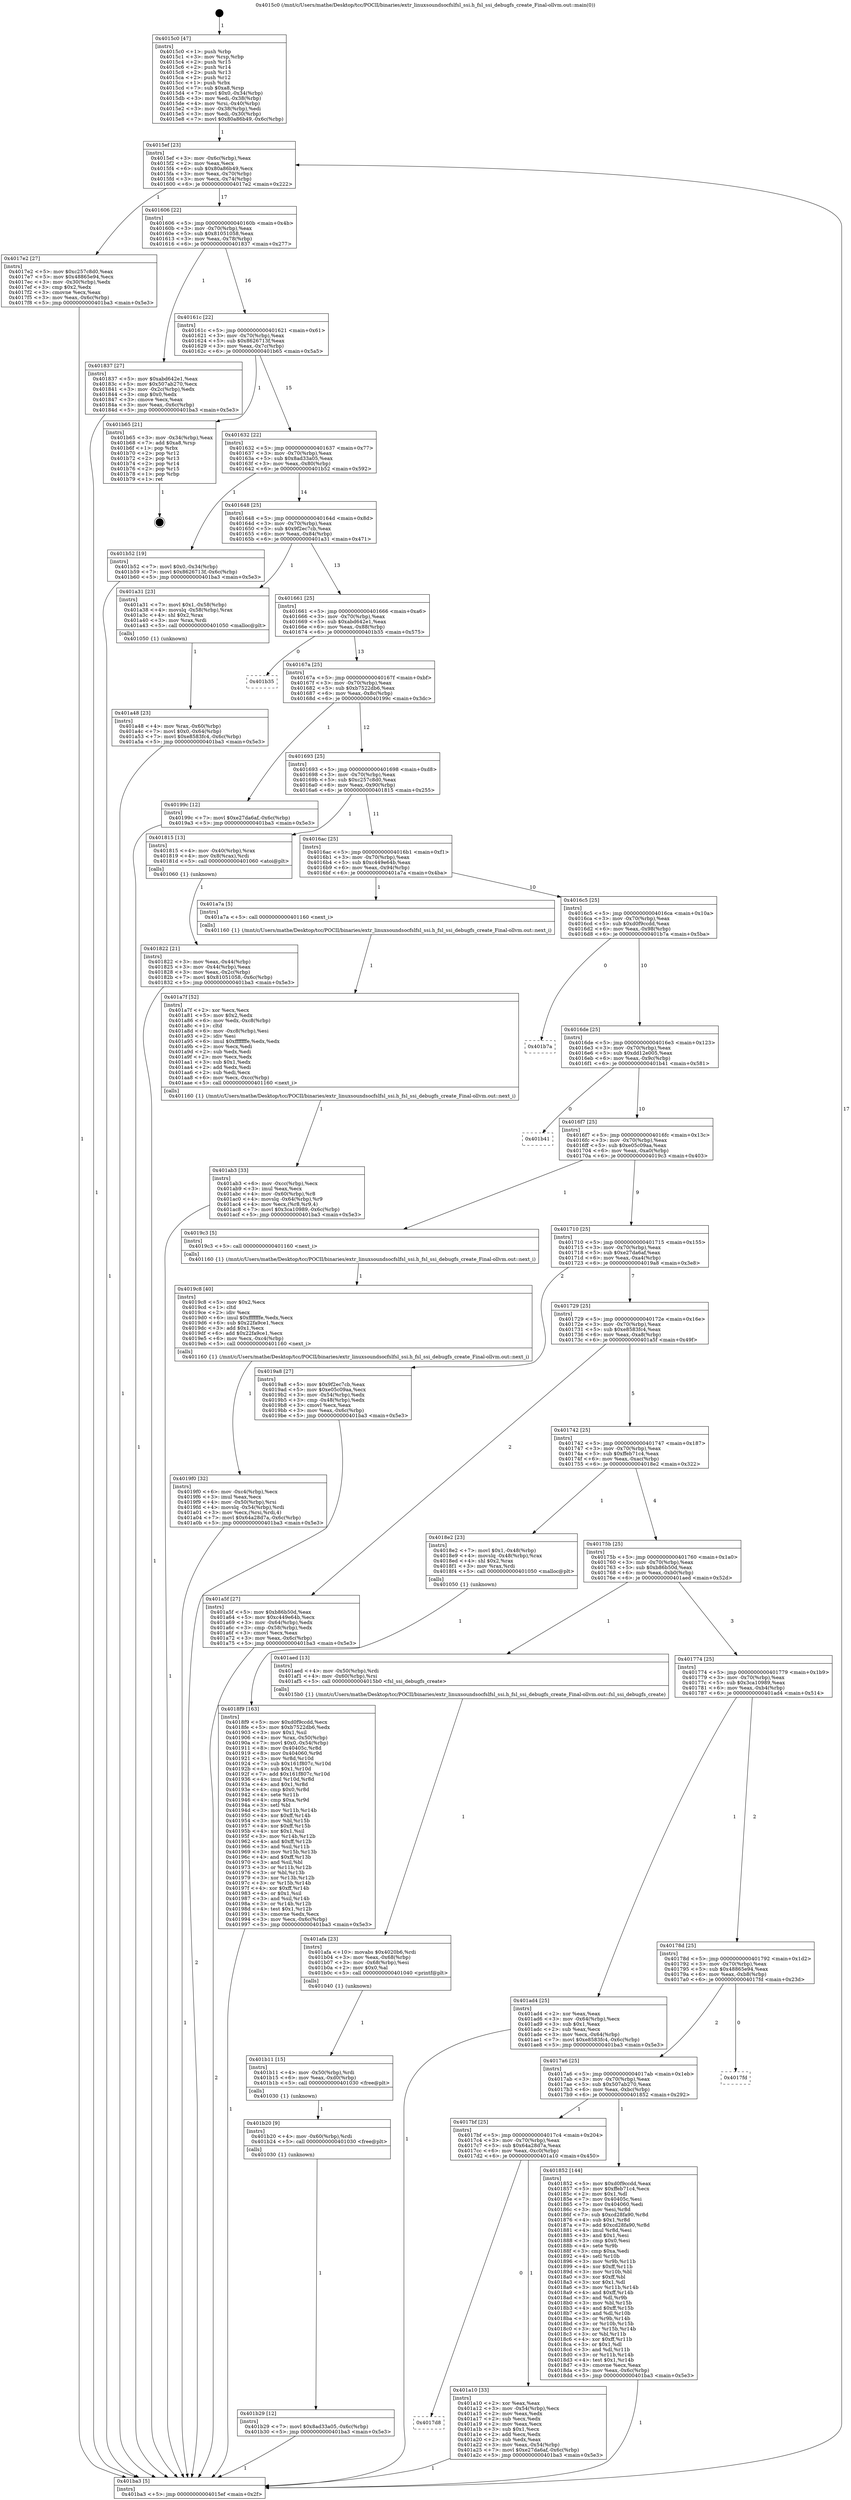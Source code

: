 digraph "0x4015c0" {
  label = "0x4015c0 (/mnt/c/Users/mathe/Desktop/tcc/POCII/binaries/extr_linuxsoundsocfslfsl_ssi.h_fsl_ssi_debugfs_create_Final-ollvm.out::main(0))"
  labelloc = "t"
  node[shape=record]

  Entry [label="",width=0.3,height=0.3,shape=circle,fillcolor=black,style=filled]
  "0x4015ef" [label="{
     0x4015ef [23]\l
     | [instrs]\l
     &nbsp;&nbsp;0x4015ef \<+3\>: mov -0x6c(%rbp),%eax\l
     &nbsp;&nbsp;0x4015f2 \<+2\>: mov %eax,%ecx\l
     &nbsp;&nbsp;0x4015f4 \<+6\>: sub $0x80a86b49,%ecx\l
     &nbsp;&nbsp;0x4015fa \<+3\>: mov %eax,-0x70(%rbp)\l
     &nbsp;&nbsp;0x4015fd \<+3\>: mov %ecx,-0x74(%rbp)\l
     &nbsp;&nbsp;0x401600 \<+6\>: je 00000000004017e2 \<main+0x222\>\l
  }"]
  "0x4017e2" [label="{
     0x4017e2 [27]\l
     | [instrs]\l
     &nbsp;&nbsp;0x4017e2 \<+5\>: mov $0xc257c8d0,%eax\l
     &nbsp;&nbsp;0x4017e7 \<+5\>: mov $0x48865e94,%ecx\l
     &nbsp;&nbsp;0x4017ec \<+3\>: mov -0x30(%rbp),%edx\l
     &nbsp;&nbsp;0x4017ef \<+3\>: cmp $0x2,%edx\l
     &nbsp;&nbsp;0x4017f2 \<+3\>: cmovne %ecx,%eax\l
     &nbsp;&nbsp;0x4017f5 \<+3\>: mov %eax,-0x6c(%rbp)\l
     &nbsp;&nbsp;0x4017f8 \<+5\>: jmp 0000000000401ba3 \<main+0x5e3\>\l
  }"]
  "0x401606" [label="{
     0x401606 [22]\l
     | [instrs]\l
     &nbsp;&nbsp;0x401606 \<+5\>: jmp 000000000040160b \<main+0x4b\>\l
     &nbsp;&nbsp;0x40160b \<+3\>: mov -0x70(%rbp),%eax\l
     &nbsp;&nbsp;0x40160e \<+5\>: sub $0x81051058,%eax\l
     &nbsp;&nbsp;0x401613 \<+3\>: mov %eax,-0x78(%rbp)\l
     &nbsp;&nbsp;0x401616 \<+6\>: je 0000000000401837 \<main+0x277\>\l
  }"]
  "0x401ba3" [label="{
     0x401ba3 [5]\l
     | [instrs]\l
     &nbsp;&nbsp;0x401ba3 \<+5\>: jmp 00000000004015ef \<main+0x2f\>\l
  }"]
  "0x4015c0" [label="{
     0x4015c0 [47]\l
     | [instrs]\l
     &nbsp;&nbsp;0x4015c0 \<+1\>: push %rbp\l
     &nbsp;&nbsp;0x4015c1 \<+3\>: mov %rsp,%rbp\l
     &nbsp;&nbsp;0x4015c4 \<+2\>: push %r15\l
     &nbsp;&nbsp;0x4015c6 \<+2\>: push %r14\l
     &nbsp;&nbsp;0x4015c8 \<+2\>: push %r13\l
     &nbsp;&nbsp;0x4015ca \<+2\>: push %r12\l
     &nbsp;&nbsp;0x4015cc \<+1\>: push %rbx\l
     &nbsp;&nbsp;0x4015cd \<+7\>: sub $0xa8,%rsp\l
     &nbsp;&nbsp;0x4015d4 \<+7\>: movl $0x0,-0x34(%rbp)\l
     &nbsp;&nbsp;0x4015db \<+3\>: mov %edi,-0x38(%rbp)\l
     &nbsp;&nbsp;0x4015de \<+4\>: mov %rsi,-0x40(%rbp)\l
     &nbsp;&nbsp;0x4015e2 \<+3\>: mov -0x38(%rbp),%edi\l
     &nbsp;&nbsp;0x4015e5 \<+3\>: mov %edi,-0x30(%rbp)\l
     &nbsp;&nbsp;0x4015e8 \<+7\>: movl $0x80a86b49,-0x6c(%rbp)\l
  }"]
  Exit [label="",width=0.3,height=0.3,shape=circle,fillcolor=black,style=filled,peripheries=2]
  "0x401837" [label="{
     0x401837 [27]\l
     | [instrs]\l
     &nbsp;&nbsp;0x401837 \<+5\>: mov $0xabd642e1,%eax\l
     &nbsp;&nbsp;0x40183c \<+5\>: mov $0x507ab270,%ecx\l
     &nbsp;&nbsp;0x401841 \<+3\>: mov -0x2c(%rbp),%edx\l
     &nbsp;&nbsp;0x401844 \<+3\>: cmp $0x0,%edx\l
     &nbsp;&nbsp;0x401847 \<+3\>: cmove %ecx,%eax\l
     &nbsp;&nbsp;0x40184a \<+3\>: mov %eax,-0x6c(%rbp)\l
     &nbsp;&nbsp;0x40184d \<+5\>: jmp 0000000000401ba3 \<main+0x5e3\>\l
  }"]
  "0x40161c" [label="{
     0x40161c [22]\l
     | [instrs]\l
     &nbsp;&nbsp;0x40161c \<+5\>: jmp 0000000000401621 \<main+0x61\>\l
     &nbsp;&nbsp;0x401621 \<+3\>: mov -0x70(%rbp),%eax\l
     &nbsp;&nbsp;0x401624 \<+5\>: sub $0x8626713f,%eax\l
     &nbsp;&nbsp;0x401629 \<+3\>: mov %eax,-0x7c(%rbp)\l
     &nbsp;&nbsp;0x40162c \<+6\>: je 0000000000401b65 \<main+0x5a5\>\l
  }"]
  "0x401b29" [label="{
     0x401b29 [12]\l
     | [instrs]\l
     &nbsp;&nbsp;0x401b29 \<+7\>: movl $0x8ad33a05,-0x6c(%rbp)\l
     &nbsp;&nbsp;0x401b30 \<+5\>: jmp 0000000000401ba3 \<main+0x5e3\>\l
  }"]
  "0x401b65" [label="{
     0x401b65 [21]\l
     | [instrs]\l
     &nbsp;&nbsp;0x401b65 \<+3\>: mov -0x34(%rbp),%eax\l
     &nbsp;&nbsp;0x401b68 \<+7\>: add $0xa8,%rsp\l
     &nbsp;&nbsp;0x401b6f \<+1\>: pop %rbx\l
     &nbsp;&nbsp;0x401b70 \<+2\>: pop %r12\l
     &nbsp;&nbsp;0x401b72 \<+2\>: pop %r13\l
     &nbsp;&nbsp;0x401b74 \<+2\>: pop %r14\l
     &nbsp;&nbsp;0x401b76 \<+2\>: pop %r15\l
     &nbsp;&nbsp;0x401b78 \<+1\>: pop %rbp\l
     &nbsp;&nbsp;0x401b79 \<+1\>: ret\l
  }"]
  "0x401632" [label="{
     0x401632 [22]\l
     | [instrs]\l
     &nbsp;&nbsp;0x401632 \<+5\>: jmp 0000000000401637 \<main+0x77\>\l
     &nbsp;&nbsp;0x401637 \<+3\>: mov -0x70(%rbp),%eax\l
     &nbsp;&nbsp;0x40163a \<+5\>: sub $0x8ad33a05,%eax\l
     &nbsp;&nbsp;0x40163f \<+3\>: mov %eax,-0x80(%rbp)\l
     &nbsp;&nbsp;0x401642 \<+6\>: je 0000000000401b52 \<main+0x592\>\l
  }"]
  "0x401b20" [label="{
     0x401b20 [9]\l
     | [instrs]\l
     &nbsp;&nbsp;0x401b20 \<+4\>: mov -0x60(%rbp),%rdi\l
     &nbsp;&nbsp;0x401b24 \<+5\>: call 0000000000401030 \<free@plt\>\l
     | [calls]\l
     &nbsp;&nbsp;0x401030 \{1\} (unknown)\l
  }"]
  "0x401b52" [label="{
     0x401b52 [19]\l
     | [instrs]\l
     &nbsp;&nbsp;0x401b52 \<+7\>: movl $0x0,-0x34(%rbp)\l
     &nbsp;&nbsp;0x401b59 \<+7\>: movl $0x8626713f,-0x6c(%rbp)\l
     &nbsp;&nbsp;0x401b60 \<+5\>: jmp 0000000000401ba3 \<main+0x5e3\>\l
  }"]
  "0x401648" [label="{
     0x401648 [25]\l
     | [instrs]\l
     &nbsp;&nbsp;0x401648 \<+5\>: jmp 000000000040164d \<main+0x8d\>\l
     &nbsp;&nbsp;0x40164d \<+3\>: mov -0x70(%rbp),%eax\l
     &nbsp;&nbsp;0x401650 \<+5\>: sub $0x9f2ec7cb,%eax\l
     &nbsp;&nbsp;0x401655 \<+6\>: mov %eax,-0x84(%rbp)\l
     &nbsp;&nbsp;0x40165b \<+6\>: je 0000000000401a31 \<main+0x471\>\l
  }"]
  "0x401b11" [label="{
     0x401b11 [15]\l
     | [instrs]\l
     &nbsp;&nbsp;0x401b11 \<+4\>: mov -0x50(%rbp),%rdi\l
     &nbsp;&nbsp;0x401b15 \<+6\>: mov %eax,-0xd0(%rbp)\l
     &nbsp;&nbsp;0x401b1b \<+5\>: call 0000000000401030 \<free@plt\>\l
     | [calls]\l
     &nbsp;&nbsp;0x401030 \{1\} (unknown)\l
  }"]
  "0x401a31" [label="{
     0x401a31 [23]\l
     | [instrs]\l
     &nbsp;&nbsp;0x401a31 \<+7\>: movl $0x1,-0x58(%rbp)\l
     &nbsp;&nbsp;0x401a38 \<+4\>: movslq -0x58(%rbp),%rax\l
     &nbsp;&nbsp;0x401a3c \<+4\>: shl $0x2,%rax\l
     &nbsp;&nbsp;0x401a40 \<+3\>: mov %rax,%rdi\l
     &nbsp;&nbsp;0x401a43 \<+5\>: call 0000000000401050 \<malloc@plt\>\l
     | [calls]\l
     &nbsp;&nbsp;0x401050 \{1\} (unknown)\l
  }"]
  "0x401661" [label="{
     0x401661 [25]\l
     | [instrs]\l
     &nbsp;&nbsp;0x401661 \<+5\>: jmp 0000000000401666 \<main+0xa6\>\l
     &nbsp;&nbsp;0x401666 \<+3\>: mov -0x70(%rbp),%eax\l
     &nbsp;&nbsp;0x401669 \<+5\>: sub $0xabd642e1,%eax\l
     &nbsp;&nbsp;0x40166e \<+6\>: mov %eax,-0x88(%rbp)\l
     &nbsp;&nbsp;0x401674 \<+6\>: je 0000000000401b35 \<main+0x575\>\l
  }"]
  "0x401afa" [label="{
     0x401afa [23]\l
     | [instrs]\l
     &nbsp;&nbsp;0x401afa \<+10\>: movabs $0x4020b6,%rdi\l
     &nbsp;&nbsp;0x401b04 \<+3\>: mov %eax,-0x68(%rbp)\l
     &nbsp;&nbsp;0x401b07 \<+3\>: mov -0x68(%rbp),%esi\l
     &nbsp;&nbsp;0x401b0a \<+2\>: mov $0x0,%al\l
     &nbsp;&nbsp;0x401b0c \<+5\>: call 0000000000401040 \<printf@plt\>\l
     | [calls]\l
     &nbsp;&nbsp;0x401040 \{1\} (unknown)\l
  }"]
  "0x401b35" [label="{
     0x401b35\l
  }", style=dashed]
  "0x40167a" [label="{
     0x40167a [25]\l
     | [instrs]\l
     &nbsp;&nbsp;0x40167a \<+5\>: jmp 000000000040167f \<main+0xbf\>\l
     &nbsp;&nbsp;0x40167f \<+3\>: mov -0x70(%rbp),%eax\l
     &nbsp;&nbsp;0x401682 \<+5\>: sub $0xb7522db6,%eax\l
     &nbsp;&nbsp;0x401687 \<+6\>: mov %eax,-0x8c(%rbp)\l
     &nbsp;&nbsp;0x40168d \<+6\>: je 000000000040199c \<main+0x3dc\>\l
  }"]
  "0x401ab3" [label="{
     0x401ab3 [33]\l
     | [instrs]\l
     &nbsp;&nbsp;0x401ab3 \<+6\>: mov -0xcc(%rbp),%ecx\l
     &nbsp;&nbsp;0x401ab9 \<+3\>: imul %eax,%ecx\l
     &nbsp;&nbsp;0x401abc \<+4\>: mov -0x60(%rbp),%r8\l
     &nbsp;&nbsp;0x401ac0 \<+4\>: movslq -0x64(%rbp),%r9\l
     &nbsp;&nbsp;0x401ac4 \<+4\>: mov %ecx,(%r8,%r9,4)\l
     &nbsp;&nbsp;0x401ac8 \<+7\>: movl $0x3ca10989,-0x6c(%rbp)\l
     &nbsp;&nbsp;0x401acf \<+5\>: jmp 0000000000401ba3 \<main+0x5e3\>\l
  }"]
  "0x40199c" [label="{
     0x40199c [12]\l
     | [instrs]\l
     &nbsp;&nbsp;0x40199c \<+7\>: movl $0xe27da6af,-0x6c(%rbp)\l
     &nbsp;&nbsp;0x4019a3 \<+5\>: jmp 0000000000401ba3 \<main+0x5e3\>\l
  }"]
  "0x401693" [label="{
     0x401693 [25]\l
     | [instrs]\l
     &nbsp;&nbsp;0x401693 \<+5\>: jmp 0000000000401698 \<main+0xd8\>\l
     &nbsp;&nbsp;0x401698 \<+3\>: mov -0x70(%rbp),%eax\l
     &nbsp;&nbsp;0x40169b \<+5\>: sub $0xc257c8d0,%eax\l
     &nbsp;&nbsp;0x4016a0 \<+6\>: mov %eax,-0x90(%rbp)\l
     &nbsp;&nbsp;0x4016a6 \<+6\>: je 0000000000401815 \<main+0x255\>\l
  }"]
  "0x401a7f" [label="{
     0x401a7f [52]\l
     | [instrs]\l
     &nbsp;&nbsp;0x401a7f \<+2\>: xor %ecx,%ecx\l
     &nbsp;&nbsp;0x401a81 \<+5\>: mov $0x2,%edx\l
     &nbsp;&nbsp;0x401a86 \<+6\>: mov %edx,-0xc8(%rbp)\l
     &nbsp;&nbsp;0x401a8c \<+1\>: cltd\l
     &nbsp;&nbsp;0x401a8d \<+6\>: mov -0xc8(%rbp),%esi\l
     &nbsp;&nbsp;0x401a93 \<+2\>: idiv %esi\l
     &nbsp;&nbsp;0x401a95 \<+6\>: imul $0xfffffffe,%edx,%edx\l
     &nbsp;&nbsp;0x401a9b \<+2\>: mov %ecx,%edi\l
     &nbsp;&nbsp;0x401a9d \<+2\>: sub %edx,%edi\l
     &nbsp;&nbsp;0x401a9f \<+2\>: mov %ecx,%edx\l
     &nbsp;&nbsp;0x401aa1 \<+3\>: sub $0x1,%edx\l
     &nbsp;&nbsp;0x401aa4 \<+2\>: add %edx,%edi\l
     &nbsp;&nbsp;0x401aa6 \<+2\>: sub %edi,%ecx\l
     &nbsp;&nbsp;0x401aa8 \<+6\>: mov %ecx,-0xcc(%rbp)\l
     &nbsp;&nbsp;0x401aae \<+5\>: call 0000000000401160 \<next_i\>\l
     | [calls]\l
     &nbsp;&nbsp;0x401160 \{1\} (/mnt/c/Users/mathe/Desktop/tcc/POCII/binaries/extr_linuxsoundsocfslfsl_ssi.h_fsl_ssi_debugfs_create_Final-ollvm.out::next_i)\l
  }"]
  "0x401815" [label="{
     0x401815 [13]\l
     | [instrs]\l
     &nbsp;&nbsp;0x401815 \<+4\>: mov -0x40(%rbp),%rax\l
     &nbsp;&nbsp;0x401819 \<+4\>: mov 0x8(%rax),%rdi\l
     &nbsp;&nbsp;0x40181d \<+5\>: call 0000000000401060 \<atoi@plt\>\l
     | [calls]\l
     &nbsp;&nbsp;0x401060 \{1\} (unknown)\l
  }"]
  "0x4016ac" [label="{
     0x4016ac [25]\l
     | [instrs]\l
     &nbsp;&nbsp;0x4016ac \<+5\>: jmp 00000000004016b1 \<main+0xf1\>\l
     &nbsp;&nbsp;0x4016b1 \<+3\>: mov -0x70(%rbp),%eax\l
     &nbsp;&nbsp;0x4016b4 \<+5\>: sub $0xc449e64b,%eax\l
     &nbsp;&nbsp;0x4016b9 \<+6\>: mov %eax,-0x94(%rbp)\l
     &nbsp;&nbsp;0x4016bf \<+6\>: je 0000000000401a7a \<main+0x4ba\>\l
  }"]
  "0x401822" [label="{
     0x401822 [21]\l
     | [instrs]\l
     &nbsp;&nbsp;0x401822 \<+3\>: mov %eax,-0x44(%rbp)\l
     &nbsp;&nbsp;0x401825 \<+3\>: mov -0x44(%rbp),%eax\l
     &nbsp;&nbsp;0x401828 \<+3\>: mov %eax,-0x2c(%rbp)\l
     &nbsp;&nbsp;0x40182b \<+7\>: movl $0x81051058,-0x6c(%rbp)\l
     &nbsp;&nbsp;0x401832 \<+5\>: jmp 0000000000401ba3 \<main+0x5e3\>\l
  }"]
  "0x401a48" [label="{
     0x401a48 [23]\l
     | [instrs]\l
     &nbsp;&nbsp;0x401a48 \<+4\>: mov %rax,-0x60(%rbp)\l
     &nbsp;&nbsp;0x401a4c \<+7\>: movl $0x0,-0x64(%rbp)\l
     &nbsp;&nbsp;0x401a53 \<+7\>: movl $0xe8583fc4,-0x6c(%rbp)\l
     &nbsp;&nbsp;0x401a5a \<+5\>: jmp 0000000000401ba3 \<main+0x5e3\>\l
  }"]
  "0x401a7a" [label="{
     0x401a7a [5]\l
     | [instrs]\l
     &nbsp;&nbsp;0x401a7a \<+5\>: call 0000000000401160 \<next_i\>\l
     | [calls]\l
     &nbsp;&nbsp;0x401160 \{1\} (/mnt/c/Users/mathe/Desktop/tcc/POCII/binaries/extr_linuxsoundsocfslfsl_ssi.h_fsl_ssi_debugfs_create_Final-ollvm.out::next_i)\l
  }"]
  "0x4016c5" [label="{
     0x4016c5 [25]\l
     | [instrs]\l
     &nbsp;&nbsp;0x4016c5 \<+5\>: jmp 00000000004016ca \<main+0x10a\>\l
     &nbsp;&nbsp;0x4016ca \<+3\>: mov -0x70(%rbp),%eax\l
     &nbsp;&nbsp;0x4016cd \<+5\>: sub $0xd0f9ccdd,%eax\l
     &nbsp;&nbsp;0x4016d2 \<+6\>: mov %eax,-0x98(%rbp)\l
     &nbsp;&nbsp;0x4016d8 \<+6\>: je 0000000000401b7a \<main+0x5ba\>\l
  }"]
  "0x4017d8" [label="{
     0x4017d8\l
  }", style=dashed]
  "0x401b7a" [label="{
     0x401b7a\l
  }", style=dashed]
  "0x4016de" [label="{
     0x4016de [25]\l
     | [instrs]\l
     &nbsp;&nbsp;0x4016de \<+5\>: jmp 00000000004016e3 \<main+0x123\>\l
     &nbsp;&nbsp;0x4016e3 \<+3\>: mov -0x70(%rbp),%eax\l
     &nbsp;&nbsp;0x4016e6 \<+5\>: sub $0xdd12e005,%eax\l
     &nbsp;&nbsp;0x4016eb \<+6\>: mov %eax,-0x9c(%rbp)\l
     &nbsp;&nbsp;0x4016f1 \<+6\>: je 0000000000401b41 \<main+0x581\>\l
  }"]
  "0x401a10" [label="{
     0x401a10 [33]\l
     | [instrs]\l
     &nbsp;&nbsp;0x401a10 \<+2\>: xor %eax,%eax\l
     &nbsp;&nbsp;0x401a12 \<+3\>: mov -0x54(%rbp),%ecx\l
     &nbsp;&nbsp;0x401a15 \<+2\>: mov %eax,%edx\l
     &nbsp;&nbsp;0x401a17 \<+2\>: sub %ecx,%edx\l
     &nbsp;&nbsp;0x401a19 \<+2\>: mov %eax,%ecx\l
     &nbsp;&nbsp;0x401a1b \<+3\>: sub $0x1,%ecx\l
     &nbsp;&nbsp;0x401a1e \<+2\>: add %ecx,%edx\l
     &nbsp;&nbsp;0x401a20 \<+2\>: sub %edx,%eax\l
     &nbsp;&nbsp;0x401a22 \<+3\>: mov %eax,-0x54(%rbp)\l
     &nbsp;&nbsp;0x401a25 \<+7\>: movl $0xe27da6af,-0x6c(%rbp)\l
     &nbsp;&nbsp;0x401a2c \<+5\>: jmp 0000000000401ba3 \<main+0x5e3\>\l
  }"]
  "0x401b41" [label="{
     0x401b41\l
  }", style=dashed]
  "0x4016f7" [label="{
     0x4016f7 [25]\l
     | [instrs]\l
     &nbsp;&nbsp;0x4016f7 \<+5\>: jmp 00000000004016fc \<main+0x13c\>\l
     &nbsp;&nbsp;0x4016fc \<+3\>: mov -0x70(%rbp),%eax\l
     &nbsp;&nbsp;0x4016ff \<+5\>: sub $0xe05c09aa,%eax\l
     &nbsp;&nbsp;0x401704 \<+6\>: mov %eax,-0xa0(%rbp)\l
     &nbsp;&nbsp;0x40170a \<+6\>: je 00000000004019c3 \<main+0x403\>\l
  }"]
  "0x4019f0" [label="{
     0x4019f0 [32]\l
     | [instrs]\l
     &nbsp;&nbsp;0x4019f0 \<+6\>: mov -0xc4(%rbp),%ecx\l
     &nbsp;&nbsp;0x4019f6 \<+3\>: imul %eax,%ecx\l
     &nbsp;&nbsp;0x4019f9 \<+4\>: mov -0x50(%rbp),%rsi\l
     &nbsp;&nbsp;0x4019fd \<+4\>: movslq -0x54(%rbp),%rdi\l
     &nbsp;&nbsp;0x401a01 \<+3\>: mov %ecx,(%rsi,%rdi,4)\l
     &nbsp;&nbsp;0x401a04 \<+7\>: movl $0x64a28d7a,-0x6c(%rbp)\l
     &nbsp;&nbsp;0x401a0b \<+5\>: jmp 0000000000401ba3 \<main+0x5e3\>\l
  }"]
  "0x4019c3" [label="{
     0x4019c3 [5]\l
     | [instrs]\l
     &nbsp;&nbsp;0x4019c3 \<+5\>: call 0000000000401160 \<next_i\>\l
     | [calls]\l
     &nbsp;&nbsp;0x401160 \{1\} (/mnt/c/Users/mathe/Desktop/tcc/POCII/binaries/extr_linuxsoundsocfslfsl_ssi.h_fsl_ssi_debugfs_create_Final-ollvm.out::next_i)\l
  }"]
  "0x401710" [label="{
     0x401710 [25]\l
     | [instrs]\l
     &nbsp;&nbsp;0x401710 \<+5\>: jmp 0000000000401715 \<main+0x155\>\l
     &nbsp;&nbsp;0x401715 \<+3\>: mov -0x70(%rbp),%eax\l
     &nbsp;&nbsp;0x401718 \<+5\>: sub $0xe27da6af,%eax\l
     &nbsp;&nbsp;0x40171d \<+6\>: mov %eax,-0xa4(%rbp)\l
     &nbsp;&nbsp;0x401723 \<+6\>: je 00000000004019a8 \<main+0x3e8\>\l
  }"]
  "0x4019c8" [label="{
     0x4019c8 [40]\l
     | [instrs]\l
     &nbsp;&nbsp;0x4019c8 \<+5\>: mov $0x2,%ecx\l
     &nbsp;&nbsp;0x4019cd \<+1\>: cltd\l
     &nbsp;&nbsp;0x4019ce \<+2\>: idiv %ecx\l
     &nbsp;&nbsp;0x4019d0 \<+6\>: imul $0xfffffffe,%edx,%ecx\l
     &nbsp;&nbsp;0x4019d6 \<+6\>: sub $0x22fa9ce1,%ecx\l
     &nbsp;&nbsp;0x4019dc \<+3\>: add $0x1,%ecx\l
     &nbsp;&nbsp;0x4019df \<+6\>: add $0x22fa9ce1,%ecx\l
     &nbsp;&nbsp;0x4019e5 \<+6\>: mov %ecx,-0xc4(%rbp)\l
     &nbsp;&nbsp;0x4019eb \<+5\>: call 0000000000401160 \<next_i\>\l
     | [calls]\l
     &nbsp;&nbsp;0x401160 \{1\} (/mnt/c/Users/mathe/Desktop/tcc/POCII/binaries/extr_linuxsoundsocfslfsl_ssi.h_fsl_ssi_debugfs_create_Final-ollvm.out::next_i)\l
  }"]
  "0x4019a8" [label="{
     0x4019a8 [27]\l
     | [instrs]\l
     &nbsp;&nbsp;0x4019a8 \<+5\>: mov $0x9f2ec7cb,%eax\l
     &nbsp;&nbsp;0x4019ad \<+5\>: mov $0xe05c09aa,%ecx\l
     &nbsp;&nbsp;0x4019b2 \<+3\>: mov -0x54(%rbp),%edx\l
     &nbsp;&nbsp;0x4019b5 \<+3\>: cmp -0x48(%rbp),%edx\l
     &nbsp;&nbsp;0x4019b8 \<+3\>: cmovl %ecx,%eax\l
     &nbsp;&nbsp;0x4019bb \<+3\>: mov %eax,-0x6c(%rbp)\l
     &nbsp;&nbsp;0x4019be \<+5\>: jmp 0000000000401ba3 \<main+0x5e3\>\l
  }"]
  "0x401729" [label="{
     0x401729 [25]\l
     | [instrs]\l
     &nbsp;&nbsp;0x401729 \<+5\>: jmp 000000000040172e \<main+0x16e\>\l
     &nbsp;&nbsp;0x40172e \<+3\>: mov -0x70(%rbp),%eax\l
     &nbsp;&nbsp;0x401731 \<+5\>: sub $0xe8583fc4,%eax\l
     &nbsp;&nbsp;0x401736 \<+6\>: mov %eax,-0xa8(%rbp)\l
     &nbsp;&nbsp;0x40173c \<+6\>: je 0000000000401a5f \<main+0x49f\>\l
  }"]
  "0x4018f9" [label="{
     0x4018f9 [163]\l
     | [instrs]\l
     &nbsp;&nbsp;0x4018f9 \<+5\>: mov $0xd0f9ccdd,%ecx\l
     &nbsp;&nbsp;0x4018fe \<+5\>: mov $0xb7522db6,%edx\l
     &nbsp;&nbsp;0x401903 \<+3\>: mov $0x1,%sil\l
     &nbsp;&nbsp;0x401906 \<+4\>: mov %rax,-0x50(%rbp)\l
     &nbsp;&nbsp;0x40190a \<+7\>: movl $0x0,-0x54(%rbp)\l
     &nbsp;&nbsp;0x401911 \<+8\>: mov 0x40405c,%r8d\l
     &nbsp;&nbsp;0x401919 \<+8\>: mov 0x404060,%r9d\l
     &nbsp;&nbsp;0x401921 \<+3\>: mov %r8d,%r10d\l
     &nbsp;&nbsp;0x401924 \<+7\>: sub $0x161f807c,%r10d\l
     &nbsp;&nbsp;0x40192b \<+4\>: sub $0x1,%r10d\l
     &nbsp;&nbsp;0x40192f \<+7\>: add $0x161f807c,%r10d\l
     &nbsp;&nbsp;0x401936 \<+4\>: imul %r10d,%r8d\l
     &nbsp;&nbsp;0x40193a \<+4\>: and $0x1,%r8d\l
     &nbsp;&nbsp;0x40193e \<+4\>: cmp $0x0,%r8d\l
     &nbsp;&nbsp;0x401942 \<+4\>: sete %r11b\l
     &nbsp;&nbsp;0x401946 \<+4\>: cmp $0xa,%r9d\l
     &nbsp;&nbsp;0x40194a \<+3\>: setl %bl\l
     &nbsp;&nbsp;0x40194d \<+3\>: mov %r11b,%r14b\l
     &nbsp;&nbsp;0x401950 \<+4\>: xor $0xff,%r14b\l
     &nbsp;&nbsp;0x401954 \<+3\>: mov %bl,%r15b\l
     &nbsp;&nbsp;0x401957 \<+4\>: xor $0xff,%r15b\l
     &nbsp;&nbsp;0x40195b \<+4\>: xor $0x1,%sil\l
     &nbsp;&nbsp;0x40195f \<+3\>: mov %r14b,%r12b\l
     &nbsp;&nbsp;0x401962 \<+4\>: and $0xff,%r12b\l
     &nbsp;&nbsp;0x401966 \<+3\>: and %sil,%r11b\l
     &nbsp;&nbsp;0x401969 \<+3\>: mov %r15b,%r13b\l
     &nbsp;&nbsp;0x40196c \<+4\>: and $0xff,%r13b\l
     &nbsp;&nbsp;0x401970 \<+3\>: and %sil,%bl\l
     &nbsp;&nbsp;0x401973 \<+3\>: or %r11b,%r12b\l
     &nbsp;&nbsp;0x401976 \<+3\>: or %bl,%r13b\l
     &nbsp;&nbsp;0x401979 \<+3\>: xor %r13b,%r12b\l
     &nbsp;&nbsp;0x40197c \<+3\>: or %r15b,%r14b\l
     &nbsp;&nbsp;0x40197f \<+4\>: xor $0xff,%r14b\l
     &nbsp;&nbsp;0x401983 \<+4\>: or $0x1,%sil\l
     &nbsp;&nbsp;0x401987 \<+3\>: and %sil,%r14b\l
     &nbsp;&nbsp;0x40198a \<+3\>: or %r14b,%r12b\l
     &nbsp;&nbsp;0x40198d \<+4\>: test $0x1,%r12b\l
     &nbsp;&nbsp;0x401991 \<+3\>: cmovne %edx,%ecx\l
     &nbsp;&nbsp;0x401994 \<+3\>: mov %ecx,-0x6c(%rbp)\l
     &nbsp;&nbsp;0x401997 \<+5\>: jmp 0000000000401ba3 \<main+0x5e3\>\l
  }"]
  "0x401a5f" [label="{
     0x401a5f [27]\l
     | [instrs]\l
     &nbsp;&nbsp;0x401a5f \<+5\>: mov $0xb86b50d,%eax\l
     &nbsp;&nbsp;0x401a64 \<+5\>: mov $0xc449e64b,%ecx\l
     &nbsp;&nbsp;0x401a69 \<+3\>: mov -0x64(%rbp),%edx\l
     &nbsp;&nbsp;0x401a6c \<+3\>: cmp -0x58(%rbp),%edx\l
     &nbsp;&nbsp;0x401a6f \<+3\>: cmovl %ecx,%eax\l
     &nbsp;&nbsp;0x401a72 \<+3\>: mov %eax,-0x6c(%rbp)\l
     &nbsp;&nbsp;0x401a75 \<+5\>: jmp 0000000000401ba3 \<main+0x5e3\>\l
  }"]
  "0x401742" [label="{
     0x401742 [25]\l
     | [instrs]\l
     &nbsp;&nbsp;0x401742 \<+5\>: jmp 0000000000401747 \<main+0x187\>\l
     &nbsp;&nbsp;0x401747 \<+3\>: mov -0x70(%rbp),%eax\l
     &nbsp;&nbsp;0x40174a \<+5\>: sub $0xffeb71c4,%eax\l
     &nbsp;&nbsp;0x40174f \<+6\>: mov %eax,-0xac(%rbp)\l
     &nbsp;&nbsp;0x401755 \<+6\>: je 00000000004018e2 \<main+0x322\>\l
  }"]
  "0x4017bf" [label="{
     0x4017bf [25]\l
     | [instrs]\l
     &nbsp;&nbsp;0x4017bf \<+5\>: jmp 00000000004017c4 \<main+0x204\>\l
     &nbsp;&nbsp;0x4017c4 \<+3\>: mov -0x70(%rbp),%eax\l
     &nbsp;&nbsp;0x4017c7 \<+5\>: sub $0x64a28d7a,%eax\l
     &nbsp;&nbsp;0x4017cc \<+6\>: mov %eax,-0xc0(%rbp)\l
     &nbsp;&nbsp;0x4017d2 \<+6\>: je 0000000000401a10 \<main+0x450\>\l
  }"]
  "0x4018e2" [label="{
     0x4018e2 [23]\l
     | [instrs]\l
     &nbsp;&nbsp;0x4018e2 \<+7\>: movl $0x1,-0x48(%rbp)\l
     &nbsp;&nbsp;0x4018e9 \<+4\>: movslq -0x48(%rbp),%rax\l
     &nbsp;&nbsp;0x4018ed \<+4\>: shl $0x2,%rax\l
     &nbsp;&nbsp;0x4018f1 \<+3\>: mov %rax,%rdi\l
     &nbsp;&nbsp;0x4018f4 \<+5\>: call 0000000000401050 \<malloc@plt\>\l
     | [calls]\l
     &nbsp;&nbsp;0x401050 \{1\} (unknown)\l
  }"]
  "0x40175b" [label="{
     0x40175b [25]\l
     | [instrs]\l
     &nbsp;&nbsp;0x40175b \<+5\>: jmp 0000000000401760 \<main+0x1a0\>\l
     &nbsp;&nbsp;0x401760 \<+3\>: mov -0x70(%rbp),%eax\l
     &nbsp;&nbsp;0x401763 \<+5\>: sub $0xb86b50d,%eax\l
     &nbsp;&nbsp;0x401768 \<+6\>: mov %eax,-0xb0(%rbp)\l
     &nbsp;&nbsp;0x40176e \<+6\>: je 0000000000401aed \<main+0x52d\>\l
  }"]
  "0x401852" [label="{
     0x401852 [144]\l
     | [instrs]\l
     &nbsp;&nbsp;0x401852 \<+5\>: mov $0xd0f9ccdd,%eax\l
     &nbsp;&nbsp;0x401857 \<+5\>: mov $0xffeb71c4,%ecx\l
     &nbsp;&nbsp;0x40185c \<+2\>: mov $0x1,%dl\l
     &nbsp;&nbsp;0x40185e \<+7\>: mov 0x40405c,%esi\l
     &nbsp;&nbsp;0x401865 \<+7\>: mov 0x404060,%edi\l
     &nbsp;&nbsp;0x40186c \<+3\>: mov %esi,%r8d\l
     &nbsp;&nbsp;0x40186f \<+7\>: sub $0xcd28fa90,%r8d\l
     &nbsp;&nbsp;0x401876 \<+4\>: sub $0x1,%r8d\l
     &nbsp;&nbsp;0x40187a \<+7\>: add $0xcd28fa90,%r8d\l
     &nbsp;&nbsp;0x401881 \<+4\>: imul %r8d,%esi\l
     &nbsp;&nbsp;0x401885 \<+3\>: and $0x1,%esi\l
     &nbsp;&nbsp;0x401888 \<+3\>: cmp $0x0,%esi\l
     &nbsp;&nbsp;0x40188b \<+4\>: sete %r9b\l
     &nbsp;&nbsp;0x40188f \<+3\>: cmp $0xa,%edi\l
     &nbsp;&nbsp;0x401892 \<+4\>: setl %r10b\l
     &nbsp;&nbsp;0x401896 \<+3\>: mov %r9b,%r11b\l
     &nbsp;&nbsp;0x401899 \<+4\>: xor $0xff,%r11b\l
     &nbsp;&nbsp;0x40189d \<+3\>: mov %r10b,%bl\l
     &nbsp;&nbsp;0x4018a0 \<+3\>: xor $0xff,%bl\l
     &nbsp;&nbsp;0x4018a3 \<+3\>: xor $0x1,%dl\l
     &nbsp;&nbsp;0x4018a6 \<+3\>: mov %r11b,%r14b\l
     &nbsp;&nbsp;0x4018a9 \<+4\>: and $0xff,%r14b\l
     &nbsp;&nbsp;0x4018ad \<+3\>: and %dl,%r9b\l
     &nbsp;&nbsp;0x4018b0 \<+3\>: mov %bl,%r15b\l
     &nbsp;&nbsp;0x4018b3 \<+4\>: and $0xff,%r15b\l
     &nbsp;&nbsp;0x4018b7 \<+3\>: and %dl,%r10b\l
     &nbsp;&nbsp;0x4018ba \<+3\>: or %r9b,%r14b\l
     &nbsp;&nbsp;0x4018bd \<+3\>: or %r10b,%r15b\l
     &nbsp;&nbsp;0x4018c0 \<+3\>: xor %r15b,%r14b\l
     &nbsp;&nbsp;0x4018c3 \<+3\>: or %bl,%r11b\l
     &nbsp;&nbsp;0x4018c6 \<+4\>: xor $0xff,%r11b\l
     &nbsp;&nbsp;0x4018ca \<+3\>: or $0x1,%dl\l
     &nbsp;&nbsp;0x4018cd \<+3\>: and %dl,%r11b\l
     &nbsp;&nbsp;0x4018d0 \<+3\>: or %r11b,%r14b\l
     &nbsp;&nbsp;0x4018d3 \<+4\>: test $0x1,%r14b\l
     &nbsp;&nbsp;0x4018d7 \<+3\>: cmovne %ecx,%eax\l
     &nbsp;&nbsp;0x4018da \<+3\>: mov %eax,-0x6c(%rbp)\l
     &nbsp;&nbsp;0x4018dd \<+5\>: jmp 0000000000401ba3 \<main+0x5e3\>\l
  }"]
  "0x401aed" [label="{
     0x401aed [13]\l
     | [instrs]\l
     &nbsp;&nbsp;0x401aed \<+4\>: mov -0x50(%rbp),%rdi\l
     &nbsp;&nbsp;0x401af1 \<+4\>: mov -0x60(%rbp),%rsi\l
     &nbsp;&nbsp;0x401af5 \<+5\>: call 00000000004015b0 \<fsl_ssi_debugfs_create\>\l
     | [calls]\l
     &nbsp;&nbsp;0x4015b0 \{1\} (/mnt/c/Users/mathe/Desktop/tcc/POCII/binaries/extr_linuxsoundsocfslfsl_ssi.h_fsl_ssi_debugfs_create_Final-ollvm.out::fsl_ssi_debugfs_create)\l
  }"]
  "0x401774" [label="{
     0x401774 [25]\l
     | [instrs]\l
     &nbsp;&nbsp;0x401774 \<+5\>: jmp 0000000000401779 \<main+0x1b9\>\l
     &nbsp;&nbsp;0x401779 \<+3\>: mov -0x70(%rbp),%eax\l
     &nbsp;&nbsp;0x40177c \<+5\>: sub $0x3ca10989,%eax\l
     &nbsp;&nbsp;0x401781 \<+6\>: mov %eax,-0xb4(%rbp)\l
     &nbsp;&nbsp;0x401787 \<+6\>: je 0000000000401ad4 \<main+0x514\>\l
  }"]
  "0x4017a6" [label="{
     0x4017a6 [25]\l
     | [instrs]\l
     &nbsp;&nbsp;0x4017a6 \<+5\>: jmp 00000000004017ab \<main+0x1eb\>\l
     &nbsp;&nbsp;0x4017ab \<+3\>: mov -0x70(%rbp),%eax\l
     &nbsp;&nbsp;0x4017ae \<+5\>: sub $0x507ab270,%eax\l
     &nbsp;&nbsp;0x4017b3 \<+6\>: mov %eax,-0xbc(%rbp)\l
     &nbsp;&nbsp;0x4017b9 \<+6\>: je 0000000000401852 \<main+0x292\>\l
  }"]
  "0x401ad4" [label="{
     0x401ad4 [25]\l
     | [instrs]\l
     &nbsp;&nbsp;0x401ad4 \<+2\>: xor %eax,%eax\l
     &nbsp;&nbsp;0x401ad6 \<+3\>: mov -0x64(%rbp),%ecx\l
     &nbsp;&nbsp;0x401ad9 \<+3\>: sub $0x1,%eax\l
     &nbsp;&nbsp;0x401adc \<+2\>: sub %eax,%ecx\l
     &nbsp;&nbsp;0x401ade \<+3\>: mov %ecx,-0x64(%rbp)\l
     &nbsp;&nbsp;0x401ae1 \<+7\>: movl $0xe8583fc4,-0x6c(%rbp)\l
     &nbsp;&nbsp;0x401ae8 \<+5\>: jmp 0000000000401ba3 \<main+0x5e3\>\l
  }"]
  "0x40178d" [label="{
     0x40178d [25]\l
     | [instrs]\l
     &nbsp;&nbsp;0x40178d \<+5\>: jmp 0000000000401792 \<main+0x1d2\>\l
     &nbsp;&nbsp;0x401792 \<+3\>: mov -0x70(%rbp),%eax\l
     &nbsp;&nbsp;0x401795 \<+5\>: sub $0x48865e94,%eax\l
     &nbsp;&nbsp;0x40179a \<+6\>: mov %eax,-0xb8(%rbp)\l
     &nbsp;&nbsp;0x4017a0 \<+6\>: je 00000000004017fd \<main+0x23d\>\l
  }"]
  "0x4017fd" [label="{
     0x4017fd\l
  }", style=dashed]
  Entry -> "0x4015c0" [label=" 1"]
  "0x4015ef" -> "0x4017e2" [label=" 1"]
  "0x4015ef" -> "0x401606" [label=" 17"]
  "0x4017e2" -> "0x401ba3" [label=" 1"]
  "0x4015c0" -> "0x4015ef" [label=" 1"]
  "0x401ba3" -> "0x4015ef" [label=" 17"]
  "0x401b65" -> Exit [label=" 1"]
  "0x401606" -> "0x401837" [label=" 1"]
  "0x401606" -> "0x40161c" [label=" 16"]
  "0x401b52" -> "0x401ba3" [label=" 1"]
  "0x40161c" -> "0x401b65" [label=" 1"]
  "0x40161c" -> "0x401632" [label=" 15"]
  "0x401b29" -> "0x401ba3" [label=" 1"]
  "0x401632" -> "0x401b52" [label=" 1"]
  "0x401632" -> "0x401648" [label=" 14"]
  "0x401b20" -> "0x401b29" [label=" 1"]
  "0x401648" -> "0x401a31" [label=" 1"]
  "0x401648" -> "0x401661" [label=" 13"]
  "0x401b11" -> "0x401b20" [label=" 1"]
  "0x401661" -> "0x401b35" [label=" 0"]
  "0x401661" -> "0x40167a" [label=" 13"]
  "0x401afa" -> "0x401b11" [label=" 1"]
  "0x40167a" -> "0x40199c" [label=" 1"]
  "0x40167a" -> "0x401693" [label=" 12"]
  "0x401aed" -> "0x401afa" [label=" 1"]
  "0x401693" -> "0x401815" [label=" 1"]
  "0x401693" -> "0x4016ac" [label=" 11"]
  "0x401815" -> "0x401822" [label=" 1"]
  "0x401822" -> "0x401ba3" [label=" 1"]
  "0x401837" -> "0x401ba3" [label=" 1"]
  "0x401ad4" -> "0x401ba3" [label=" 1"]
  "0x4016ac" -> "0x401a7a" [label=" 1"]
  "0x4016ac" -> "0x4016c5" [label=" 10"]
  "0x401ab3" -> "0x401ba3" [label=" 1"]
  "0x4016c5" -> "0x401b7a" [label=" 0"]
  "0x4016c5" -> "0x4016de" [label=" 10"]
  "0x401a7f" -> "0x401ab3" [label=" 1"]
  "0x4016de" -> "0x401b41" [label=" 0"]
  "0x4016de" -> "0x4016f7" [label=" 10"]
  "0x401a7a" -> "0x401a7f" [label=" 1"]
  "0x4016f7" -> "0x4019c3" [label=" 1"]
  "0x4016f7" -> "0x401710" [label=" 9"]
  "0x401a48" -> "0x401ba3" [label=" 1"]
  "0x401710" -> "0x4019a8" [label=" 2"]
  "0x401710" -> "0x401729" [label=" 7"]
  "0x401a31" -> "0x401a48" [label=" 1"]
  "0x401729" -> "0x401a5f" [label=" 2"]
  "0x401729" -> "0x401742" [label=" 5"]
  "0x401a10" -> "0x401ba3" [label=" 1"]
  "0x401742" -> "0x4018e2" [label=" 1"]
  "0x401742" -> "0x40175b" [label=" 4"]
  "0x4017bf" -> "0x4017d8" [label=" 0"]
  "0x40175b" -> "0x401aed" [label=" 1"]
  "0x40175b" -> "0x401774" [label=" 3"]
  "0x4017bf" -> "0x401a10" [label=" 1"]
  "0x401774" -> "0x401ad4" [label=" 1"]
  "0x401774" -> "0x40178d" [label=" 2"]
  "0x4019f0" -> "0x401ba3" [label=" 1"]
  "0x40178d" -> "0x4017fd" [label=" 0"]
  "0x40178d" -> "0x4017a6" [label=" 2"]
  "0x401a5f" -> "0x401ba3" [label=" 2"]
  "0x4017a6" -> "0x401852" [label=" 1"]
  "0x4017a6" -> "0x4017bf" [label=" 1"]
  "0x401852" -> "0x401ba3" [label=" 1"]
  "0x4018e2" -> "0x4018f9" [label=" 1"]
  "0x4018f9" -> "0x401ba3" [label=" 1"]
  "0x40199c" -> "0x401ba3" [label=" 1"]
  "0x4019a8" -> "0x401ba3" [label=" 2"]
  "0x4019c3" -> "0x4019c8" [label=" 1"]
  "0x4019c8" -> "0x4019f0" [label=" 1"]
}
